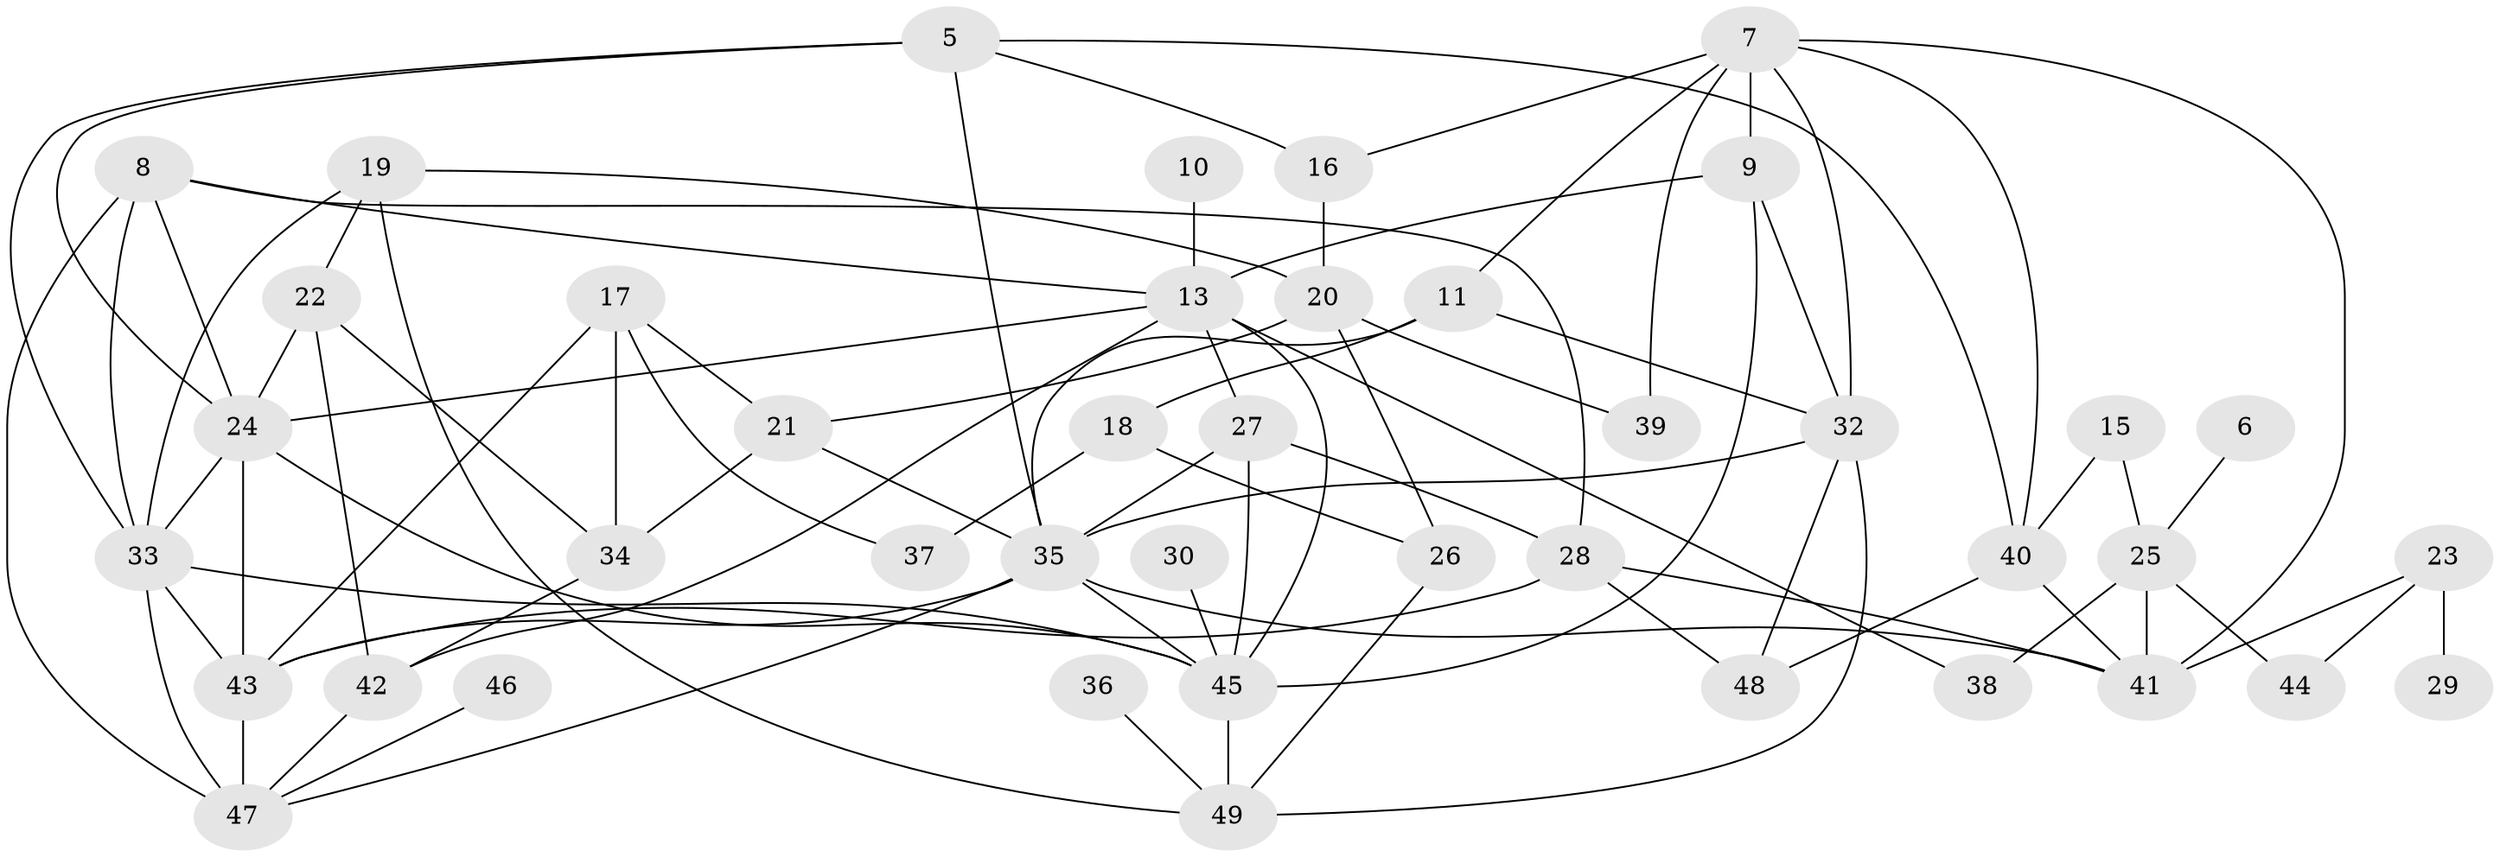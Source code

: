 // original degree distribution, {0: 0.07216494845360824, 4: 0.17525773195876287, 2: 0.20618556701030927, 3: 0.24742268041237114, 5: 0.09278350515463918, 6: 0.030927835051546393, 1: 0.14432989690721648, 7: 0.030927835051546393}
// Generated by graph-tools (version 1.1) at 2025/00/03/09/25 03:00:40]
// undirected, 42 vertices, 86 edges
graph export_dot {
graph [start="1"]
  node [color=gray90,style=filled];
  5;
  6;
  7;
  8;
  9;
  10;
  11;
  13;
  15;
  16;
  17;
  18;
  19;
  20;
  21;
  22;
  23;
  24;
  25;
  26;
  27;
  28;
  29;
  30;
  32;
  33;
  34;
  35;
  36;
  37;
  38;
  39;
  40;
  41;
  42;
  43;
  44;
  45;
  46;
  47;
  48;
  49;
  5 -- 16 [weight=1.0];
  5 -- 24 [weight=1.0];
  5 -- 33 [weight=1.0];
  5 -- 35 [weight=1.0];
  5 -- 40 [weight=1.0];
  6 -- 25 [weight=1.0];
  7 -- 9 [weight=1.0];
  7 -- 11 [weight=1.0];
  7 -- 16 [weight=1.0];
  7 -- 32 [weight=1.0];
  7 -- 39 [weight=1.0];
  7 -- 40 [weight=1.0];
  7 -- 41 [weight=1.0];
  8 -- 13 [weight=1.0];
  8 -- 24 [weight=1.0];
  8 -- 28 [weight=1.0];
  8 -- 33 [weight=1.0];
  8 -- 47 [weight=2.0];
  9 -- 13 [weight=1.0];
  9 -- 32 [weight=1.0];
  9 -- 45 [weight=1.0];
  10 -- 13 [weight=1.0];
  11 -- 18 [weight=1.0];
  11 -- 32 [weight=1.0];
  11 -- 35 [weight=1.0];
  13 -- 24 [weight=1.0];
  13 -- 27 [weight=1.0];
  13 -- 38 [weight=1.0];
  13 -- 42 [weight=1.0];
  13 -- 45 [weight=1.0];
  15 -- 25 [weight=1.0];
  15 -- 40 [weight=1.0];
  16 -- 20 [weight=1.0];
  17 -- 21 [weight=1.0];
  17 -- 34 [weight=2.0];
  17 -- 37 [weight=1.0];
  17 -- 43 [weight=1.0];
  18 -- 26 [weight=1.0];
  18 -- 37 [weight=1.0];
  19 -- 20 [weight=1.0];
  19 -- 22 [weight=1.0];
  19 -- 33 [weight=1.0];
  19 -- 49 [weight=1.0];
  20 -- 21 [weight=1.0];
  20 -- 26 [weight=1.0];
  20 -- 39 [weight=1.0];
  21 -- 34 [weight=1.0];
  21 -- 35 [weight=1.0];
  22 -- 24 [weight=1.0];
  22 -- 34 [weight=1.0];
  22 -- 42 [weight=1.0];
  23 -- 29 [weight=2.0];
  23 -- 41 [weight=1.0];
  23 -- 44 [weight=1.0];
  24 -- 33 [weight=1.0];
  24 -- 43 [weight=1.0];
  24 -- 45 [weight=1.0];
  25 -- 38 [weight=1.0];
  25 -- 41 [weight=2.0];
  25 -- 44 [weight=1.0];
  26 -- 49 [weight=1.0];
  27 -- 28 [weight=1.0];
  27 -- 35 [weight=1.0];
  27 -- 45 [weight=1.0];
  28 -- 41 [weight=1.0];
  28 -- 43 [weight=1.0];
  28 -- 48 [weight=1.0];
  30 -- 45 [weight=1.0];
  32 -- 35 [weight=2.0];
  32 -- 48 [weight=1.0];
  32 -- 49 [weight=1.0];
  33 -- 43 [weight=1.0];
  33 -- 45 [weight=1.0];
  33 -- 47 [weight=1.0];
  34 -- 42 [weight=1.0];
  35 -- 41 [weight=1.0];
  35 -- 43 [weight=1.0];
  35 -- 45 [weight=1.0];
  35 -- 47 [weight=1.0];
  36 -- 49 [weight=1.0];
  40 -- 41 [weight=1.0];
  40 -- 48 [weight=1.0];
  42 -- 47 [weight=1.0];
  43 -- 47 [weight=1.0];
  45 -- 49 [weight=1.0];
  46 -- 47 [weight=1.0];
}
